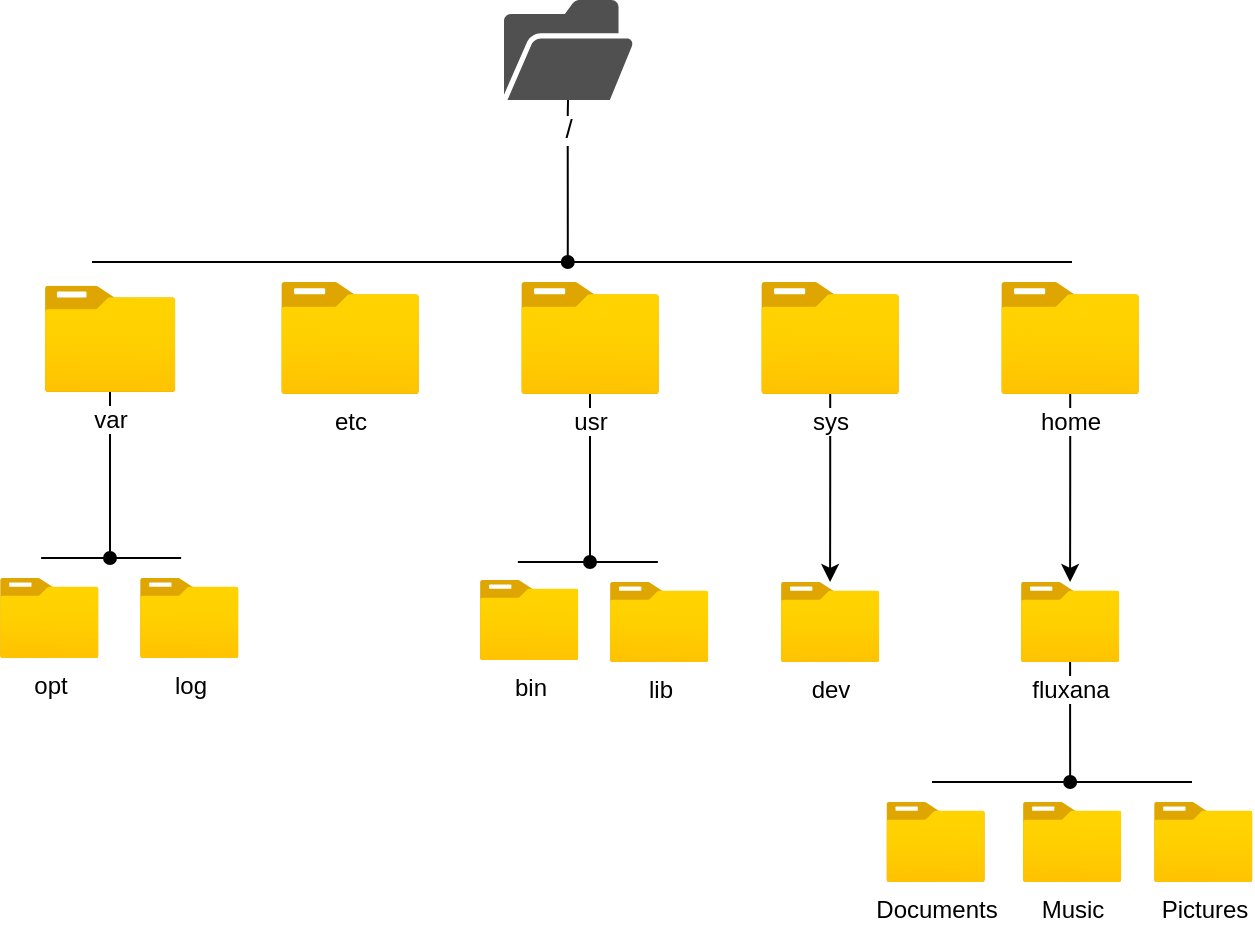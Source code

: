 <mxfile version="22.0.4" type="device">
  <diagram name="Page-1" id="HtDaOzN6wA_K9NOSPKIK">
    <mxGraphModel dx="1562" dy="822" grid="1" gridSize="10" guides="1" tooltips="1" connect="1" arrows="1" fold="1" page="1" pageScale="1" pageWidth="850" pageHeight="1100" math="0" shadow="0">
      <root>
        <mxCell id="0" />
        <mxCell id="1" parent="0" />
        <mxCell id="qAJcmmRtfYlZ5ya5-Tbf-3" value="etc" style="image;aspect=fixed;html=1;points=[];align=center;fontSize=12;image=img/lib/azure2/general/Folder_Blank.svg;" parent="1" vertex="1">
          <mxGeometry x="294.57" y="300" width="69" height="56.0" as="geometry" />
        </mxCell>
        <mxCell id="qAJcmmRtfYlZ5ya5-Tbf-51" value="" style="edgeStyle=orthogonalEdgeStyle;rounded=0;orthogonalLoop=1;jettySize=auto;html=1;endArrow=oval;endFill=1;" parent="1" source="qAJcmmRtfYlZ5ya5-Tbf-4" edge="1">
          <mxGeometry relative="1" as="geometry">
            <mxPoint x="449" y="440" as="targetPoint" />
            <Array as="points">
              <mxPoint x="449" y="390" />
            </Array>
          </mxGeometry>
        </mxCell>
        <mxCell id="qAJcmmRtfYlZ5ya5-Tbf-4" value="usr" style="image;aspect=fixed;html=1;points=[];align=center;fontSize=12;image=img/lib/azure2/general/Folder_Blank.svg;" parent="1" vertex="1">
          <mxGeometry x="414.57" y="300" width="69" height="56.0" as="geometry" />
        </mxCell>
        <mxCell id="qAJcmmRtfYlZ5ya5-Tbf-16" value="" style="edgeStyle=orthogonalEdgeStyle;rounded=0;orthogonalLoop=1;jettySize=auto;html=1;" parent="1" source="qAJcmmRtfYlZ5ya5-Tbf-5" target="qAJcmmRtfYlZ5ya5-Tbf-15" edge="1">
          <mxGeometry relative="1" as="geometry" />
        </mxCell>
        <mxCell id="qAJcmmRtfYlZ5ya5-Tbf-5" value="sys" style="image;aspect=fixed;html=1;points=[];align=center;fontSize=12;image=img/lib/azure2/general/Folder_Blank.svg;" parent="1" vertex="1">
          <mxGeometry x="534.57" y="300" width="69" height="56.0" as="geometry" />
        </mxCell>
        <mxCell id="qAJcmmRtfYlZ5ya5-Tbf-14" value="" style="edgeStyle=orthogonalEdgeStyle;rounded=0;orthogonalLoop=1;jettySize=auto;html=1;" parent="1" source="qAJcmmRtfYlZ5ya5-Tbf-6" target="qAJcmmRtfYlZ5ya5-Tbf-13" edge="1">
          <mxGeometry relative="1" as="geometry" />
        </mxCell>
        <mxCell id="qAJcmmRtfYlZ5ya5-Tbf-6" value="home" style="image;aspect=fixed;html=1;points=[];align=center;fontSize=12;image=img/lib/azure2/general/Folder_Blank.svg;" parent="1" vertex="1">
          <mxGeometry x="654.57" y="300" width="69" height="56.0" as="geometry" />
        </mxCell>
        <mxCell id="qAJcmmRtfYlZ5ya5-Tbf-36" value="" style="edgeStyle=orthogonalEdgeStyle;rounded=0;orthogonalLoop=1;jettySize=auto;html=1;endArrow=oval;endFill=1;" parent="1" source="qAJcmmRtfYlZ5ya5-Tbf-13" edge="1">
          <mxGeometry relative="1" as="geometry">
            <mxPoint x="689.029" y="470" as="sourcePoint" />
            <mxPoint x="689.075" y="550" as="targetPoint" />
          </mxGeometry>
        </mxCell>
        <mxCell id="qAJcmmRtfYlZ5ya5-Tbf-13" value="fluxana" style="image;aspect=fixed;html=1;points=[];align=center;fontSize=12;image=img/lib/azure2/general/Folder_Blank.svg;" parent="1" vertex="1">
          <mxGeometry x="664.43" y="450" width="49.29" height="40" as="geometry" />
        </mxCell>
        <mxCell id="qAJcmmRtfYlZ5ya5-Tbf-15" value="dev" style="image;aspect=fixed;html=1;points=[];align=center;fontSize=12;image=img/lib/azure2/general/Folder_Blank.svg;" parent="1" vertex="1">
          <mxGeometry x="544.43" y="450" width="49.28" height="40" as="geometry" />
        </mxCell>
        <mxCell id="qAJcmmRtfYlZ5ya5-Tbf-17" value="bin" style="image;aspect=fixed;html=1;points=[];align=center;fontSize=12;image=img/lib/azure2/general/Folder_Blank.svg;" parent="1" vertex="1">
          <mxGeometry x="393.93" y="449" width="49.29" height="40" as="geometry" />
        </mxCell>
        <mxCell id="qAJcmmRtfYlZ5ya5-Tbf-21" value="" style="endArrow=none;html=1;rounded=0;" parent="1" edge="1">
          <mxGeometry width="50" height="50" relative="1" as="geometry">
            <mxPoint x="412.93" y="440" as="sourcePoint" />
            <mxPoint x="482.93" y="440" as="targetPoint" />
          </mxGeometry>
        </mxCell>
        <mxCell id="qAJcmmRtfYlZ5ya5-Tbf-22" value="lib" style="image;aspect=fixed;html=1;points=[];align=center;fontSize=12;image=img/lib/azure2/general/Folder_Blank.svg;" parent="1" vertex="1">
          <mxGeometry x="458.93" y="450" width="49.29" height="40" as="geometry" />
        </mxCell>
        <mxCell id="qAJcmmRtfYlZ5ya5-Tbf-27" value="" style="edgeStyle=orthogonalEdgeStyle;rounded=0;orthogonalLoop=1;jettySize=auto;html=1;endArrow=oval;endFill=1;" parent="1" source="qAJcmmRtfYlZ5ya5-Tbf-24" edge="1">
          <mxGeometry relative="1" as="geometry">
            <mxPoint x="209.114" y="350" as="sourcePoint" />
            <mxPoint x="209" y="438" as="targetPoint" />
          </mxGeometry>
        </mxCell>
        <mxCell id="qAJcmmRtfYlZ5ya5-Tbf-24" value="var&lt;br&gt;" style="image;aspect=fixed;html=1;points=[];align=center;fontSize=12;image=img/lib/azure2/general/Folder_Blank.svg;" parent="1" vertex="1">
          <mxGeometry x="176.35" y="301.9" width="65.43" height="53.1" as="geometry" />
        </mxCell>
        <mxCell id="qAJcmmRtfYlZ5ya5-Tbf-26" value="opt" style="image;aspect=fixed;html=1;points=[];align=center;fontSize=12;image=img/lib/azure2/general/Folder_Blank.svg;" parent="1" vertex="1">
          <mxGeometry x="154" y="448" width="49.29" height="40" as="geometry" />
        </mxCell>
        <mxCell id="qAJcmmRtfYlZ5ya5-Tbf-29" value="" style="endArrow=none;html=1;rounded=0;" parent="1" edge="1">
          <mxGeometry width="50" height="50" relative="1" as="geometry">
            <mxPoint x="174.57" y="438" as="sourcePoint" />
            <mxPoint x="244.57" y="438" as="targetPoint" />
          </mxGeometry>
        </mxCell>
        <mxCell id="qAJcmmRtfYlZ5ya5-Tbf-30" value="log" style="image;aspect=fixed;html=1;points=[];align=center;fontSize=12;image=img/lib/azure2/general/Folder_Blank.svg;" parent="1" vertex="1">
          <mxGeometry x="224" y="448" width="49.29" height="40" as="geometry" />
        </mxCell>
        <mxCell id="qAJcmmRtfYlZ5ya5-Tbf-32" value="Documents" style="image;aspect=fixed;html=1;points=[];align=center;fontSize=12;image=img/lib/azure2/general/Folder_Blank.svg;" parent="1" vertex="1">
          <mxGeometry x="597.17" y="560" width="49.29" height="40" as="geometry" />
        </mxCell>
        <mxCell id="qAJcmmRtfYlZ5ya5-Tbf-33" value="" style="endArrow=none;html=1;rounded=0;" parent="1" edge="1">
          <mxGeometry width="50" height="50" relative="1" as="geometry">
            <mxPoint x="620" y="550" as="sourcePoint" />
            <mxPoint x="750" y="550" as="targetPoint" />
            <Array as="points">
              <mxPoint x="690" y="550" />
            </Array>
          </mxGeometry>
        </mxCell>
        <mxCell id="qAJcmmRtfYlZ5ya5-Tbf-34" value="Pictures" style="image;aspect=fixed;html=1;points=[];align=center;fontSize=12;image=img/lib/azure2/general/Folder_Blank.svg;" parent="1" vertex="1">
          <mxGeometry x="731" y="560" width="49.29" height="40" as="geometry" />
        </mxCell>
        <mxCell id="qAJcmmRtfYlZ5ya5-Tbf-37" value="Music" style="image;aspect=fixed;html=1;points=[];align=center;fontSize=12;image=img/lib/azure2/general/Folder_Blank.svg;" parent="1" vertex="1">
          <mxGeometry x="665.43" y="560" width="49.29" height="40" as="geometry" />
        </mxCell>
        <mxCell id="qAJcmmRtfYlZ5ya5-Tbf-50" value="" style="endArrow=none;html=1;rounded=0;" parent="1" edge="1">
          <mxGeometry width="50" height="50" relative="1" as="geometry">
            <mxPoint x="200" y="290" as="sourcePoint" />
            <mxPoint x="690" y="290" as="targetPoint" />
          </mxGeometry>
        </mxCell>
        <mxCell id="qAJcmmRtfYlZ5ya5-Tbf-60" value="" style="edgeStyle=orthogonalEdgeStyle;rounded=0;orthogonalLoop=1;jettySize=auto;html=1;endArrow=oval;endFill=1;" parent="1" edge="1">
          <mxGeometry relative="1" as="geometry">
            <mxPoint x="437.86" y="232" as="sourcePoint" />
            <mxPoint x="437.889" y="290" as="targetPoint" />
            <Array as="points">
              <mxPoint x="437.86" y="277" />
              <mxPoint x="437.86" y="277" />
            </Array>
          </mxGeometry>
        </mxCell>
        <mxCell id="qAJcmmRtfYlZ5ya5-Tbf-57" value="&lt;font style=&quot;font-size: 13px;&quot;&gt;/&lt;/font&gt;" style="sketch=0;pointerEvents=1;shadow=0;dashed=0;html=1;strokeColor=none;fillColor=#505050;labelPosition=center;verticalLabelPosition=bottom;verticalAlign=top;outlineConnect=0;align=center;shape=mxgraph.office.concepts.folder_open;" parent="1" vertex="1">
          <mxGeometry x="406" y="159" width="64.93" height="50" as="geometry" />
        </mxCell>
        <mxCell id="qAJcmmRtfYlZ5ya5-Tbf-61" value="" style="endArrow=none;html=1;rounded=0;" parent="1" target="qAJcmmRtfYlZ5ya5-Tbf-57" edge="1">
          <mxGeometry width="50" height="50" relative="1" as="geometry">
            <mxPoint x="437.86" y="217" as="sourcePoint" />
            <mxPoint x="487.86" y="187" as="targetPoint" />
          </mxGeometry>
        </mxCell>
      </root>
    </mxGraphModel>
  </diagram>
</mxfile>
